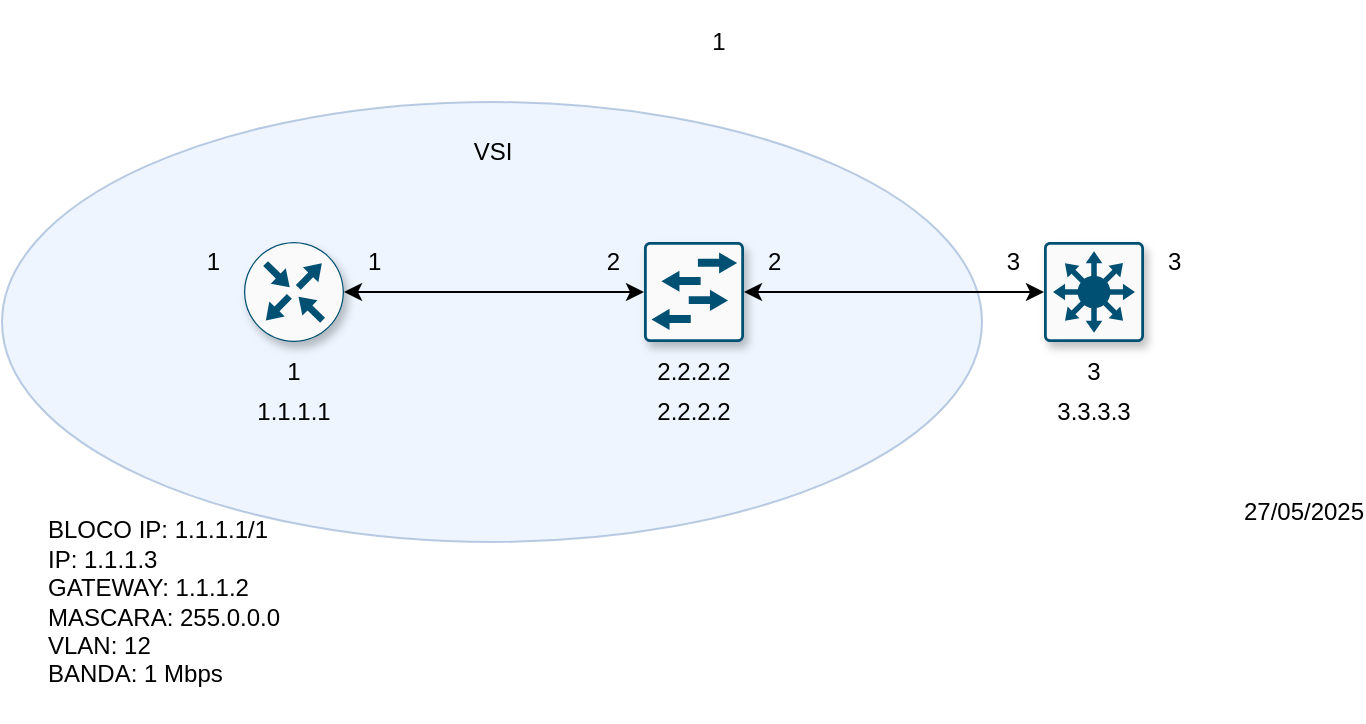 <mxfile version="26.2.14">
  <diagram name="Page-1" id="c37626ed-c26b-45fb-9056-f9ebc6bb27b6">
    <mxGraphModel dx="1418" dy="820" grid="1" gridSize="10" guides="1" tooltips="1" connect="1" arrows="1" fold="1" page="1" pageScale="1" pageWidth="1100" pageHeight="850" background="none" math="0" shadow="0">
      <root>
        <mxCell id="0" />
        <mxCell id="1" parent="0" /><mxCell id="MPLS-5" value="" style="ellipse;whiteSpace=wrap;html=1;textShadow=0;labelBorderColor=none;labelBackgroundColor=none;opacity=45;fillColor=#dae8fc;strokeColor=#6c8ebf;" vertex="1" parent="1">
          <mxGeometry x="-121.0" y="-70" width="490" height="220" as="geometry" />
        </mxCell>
        <mxCell id="MPLS-5-Texto" value="VSI" style="text;html=1;align=center;verticalAlign=middle;whiteSpace=wrap;rounded=0;" vertex="1" parent="1">
          <mxGeometry x="77.0" y="-60" width="95" height="30" as="geometry" />
        </mxCell><mxCell id="ROUTER-0-porta-a" value="1" style="text;html=1;align=right;verticalAlign=middle;whiteSpace=wrap;rounded=0;" parent="1" vertex="1">
          <mxGeometry x="-100" y="-5" width="90" height="30" as="geometry" />
        </mxCell>
        <mxCell id="ROUTER-0-porta-b" value="1" style="text;html=1;align=left;verticalAlign=middle;whiteSpace=wrap;rounded=0;" parent="1" vertex="1">
          <mxGeometry x="60" y="-5" width="90" height="30" as="geometry" />
        </mxCell>
        <mxCell id="ROUTER-0" value="" style="sketch=0;points=[[0.5,0,0],[1,0.5,0],[0.5,1,0],[0,0.5,0],[0.145,0.145,0],[0.856,0.145,0],[0.855,0.856,0],[0.145,0.855,0]];verticalLabelPosition=bottom;html=1;verticalAlign=top;aspect=fixed;align=center;pointerEvents=1;shape=mxgraph.cisco19.rect;prIcon=router;fillColor=#FAFAFA;strokeColor=#005073;shadow=1;" parent="1" vertex="1">
          <mxGeometry x="0" y="0" width="50" height="50" as="geometry" />
        </mxCell>
        <mxCell id="ROUTER-0-desc-linha1" value="1" style="text;html=1;align=center;verticalAlign=middle;whiteSpace=wrap;rounded=0;" vertex="1" parent="1">
          <mxGeometry x="-85" y="50" width="220" height="30" as="geometry" />
        </mxCell>
        <mxCell id="ROUTER-0-desc-linha2" value="1.1.1.1" style="text;html=1;align=center;verticalAlign=middle;whiteSpace=wrap;rounded=0;" vertex="1" parent="1">
          <mxGeometry x="-85" y="70" width="220" height="30" as="geometry" />
        </mxCell><mxCell id="SWITCH-1-porta-b" value="2" style="text;html=1;align=left;verticalAlign=middle;whiteSpace=wrap;rounded=0;" parent="1" vertex="1">
          <mxGeometry x="260" y="-5" width="90" height="30" as="geometry" />
        </mxCell>
        <mxCell id="SWITCH-1" value="" style="sketch=0;points=[[0.015,0.015,0],[0.985,0.015,0],[0.985,0.985,0],[0.015,0.985,0],[0.25,0,0],[0.5,0,0],[0.75,0,0],[1,0.25,0],[1,0.5,0],[1,0.75,0],[0.75,1,0],[0.5,1,0],[0.25,1,0],[0,0.75,0],[0,0.5,0],[0,0.25,0]];verticalLabelPosition=bottom;html=1;verticalAlign=top;aspect=fixed;align=center;pointerEvents=1;shape=mxgraph.cisco19.rect;prIcon=l2_switch;fillColor=#FAFAFA;strokeColor=#005073;shadow=1;" parent="1" vertex="1">
          <mxGeometry x="200" y="0" width="50" height="50" as="geometry" />
        </mxCell>
        <mxCell id="SWITCH-1-porta-a" value="2" style="text;html=1;align=right;verticalAlign=middle;whiteSpace=wrap;rounded=0;" parent="1" vertex="1">
          <mxGeometry x="100" y="-5" width="90" height="30" as="geometry" />
        </mxCell>
        <mxCell id="SWITCH-1-desc-linha1" value="2.2.2.2" style="text;html=1;align=center;verticalAlign=middle;whiteSpace=wrap;rounded=0;" vertex="1" parent="1">
          <mxGeometry x="115" y="50" width="220" height="30" as="geometry" />
        </mxCell>
        <mxCell id="SWITCH-1-desc-linha2" value="2.2.2.2" style="text;html=1;align=center;verticalAlign=middle;whiteSpace=wrap;rounded=0;" vertex="1" parent="1">
          <mxGeometry x="115" y="70" width="220" height="30" as="geometry" />
        </mxCell><mxCell id="L3SWITCH-2-porta-a" value="3" style="text;html=1;align=right;verticalAlign=middle;whiteSpace=wrap;rounded=0;" parent="1" vertex="1">
          <mxGeometry x="300" y="-5" width="90" height="30" as="geometry" />
        </mxCell>
        <mxCell id="L3SWITCH-2-porta-b" value="3" style="text;html=1;align=left;verticalAlign=middle;whiteSpace=wrap;rounded=0;" parent="1" vertex="1">
          <mxGeometry x="460" y="-5" width="90" height="30" as="geometry" />
        </mxCell>
        <mxCell id="L3SWITCH-2" value="" style="sketch=0;points=[[0.015,0.015,0],[0.985,0.015,0],[0.985,0.985,0],[0.015,0.985,0],[0.25,0,0],[0.5,0,0],[0.75,0,0],[1,0.25,0],[1,0.5,0],[1,0.75,0],[0.75,1,0],[0.5,1,0],[0.25,1,0],[0,0.75,0],[0,0.5,0],[0,0.25,0]];verticalLabelPosition=bottom;html=1;verticalAlign=top;aspect=fixed;align=center;pointerEvents=1;shape=mxgraph.cisco19.rect;prIcon=l3_switch;fillColor=#FAFAFA;strokeColor=#005073;shadow=1;" parent="1" vertex="1">
          <mxGeometry x="400" y="0" width="50" height="50" as="geometry" />
        </mxCell>
        <mxCell id="L3SWITCH-2-desc-linha1" value="3" style="text;html=1;align=center;verticalAlign=middle;whiteSpace=wrap;rounded=0;" vertex="1" parent="1">
          <mxGeometry x="315" y="50" width="220" height="30" as="geometry" />
        </mxCell>
        <mxCell id="L3SWITCH-2-desc-linha2" value="3.3.3.3" style="text;html=1;align=center;verticalAlign=middle;whiteSpace=wrap;rounded=0;" vertex="1" parent="1">
          <mxGeometry x="315" y="70" width="220" height="30" as="geometry" />
        </mxCell><mxCell id="SETA-3" style="edgeStyle=orthogonalEdgeStyle;rounded=0;orthogonalLoop=1;jettySize=auto;html=1;exitX=1;exitY=0.5;exitDx=0;exitDy=0;exitPerimeter=0;entryX=0;entryY=0.5;entryDx=0;entryDy=0;entryPerimeter=0;startArrow=classic;startFill=1;" edge="1" parent="1" source="ROUTER-0" target="SWITCH-1">
          <mxGeometry relative="1" as="geometry" />
        </mxCell><mxCell id="SETA-4" style="edgeStyle=orthogonalEdgeStyle;rounded=0;orthogonalLoop=1;jettySize=auto;html=1;exitX=1;exitY=0.5;exitDx=0;exitDy=0;exitPerimeter=0;entryX=0;entryY=0.5;entryDx=0;entryDy=0;entryPerimeter=0;startArrow=classic;startFill=1;" edge="1" parent="1" source="SWITCH-1" target="L3SWITCH-2">
          <mxGeometry relative="1" as="geometry" />
        </mxCell><mxCell id="DATA-6" value="27/05/2025" style="text;html=1;align=center;verticalAlign=middle;whiteSpace=wrap;rounded=0;" vertex="1" parent="1">
          <mxGeometry x="500" y="120" width="60" height="30" as="geometry" />
        </mxCell><mxCell id="DADOS-7" value="&lt;div&gt;BLOCO IP: 1.1.1.1/1&amp;nbsp;&amp;nbsp;&lt;/div&gt;&lt;div&gt;IP: 1.1.1.3&amp;nbsp;&lt;/div&gt;&lt;div&gt;GATEWAY: 1.1.1.2&amp;nbsp;&lt;/div&gt;&lt;div&gt;MASCARA: 255.0.0.0&lt;/div&gt;&lt;div&gt;VLAN: 12&amp;nbsp;&lt;/div&gt;&lt;div&gt;BANDA: 1 Mbps&lt;/div&gt;" style="text;html=1;align=left;verticalAlign=middle;whiteSpace=wrap;rounded=0;" parent="1" vertex="1">
          <mxGeometry x="-100" y="120" width="260" height="120" as="geometry" />
        </mxCell><mxCell id="TITULO-8" value="1" style="text;html=1;align=center;verticalAlign=middle;rounded=0;labelBackgroundColor=none;textShadow=0;whiteSpace=wrap;strokeColor=light-dark(#ffffff, #a9b8c7);" parent="1" vertex="1">
          <mxGeometry x="0" y="-120" width="475" height="40" as="geometry" />
        </mxCell>
     </root>
    </mxGraphModel>
  </diagram>
</mxfile>